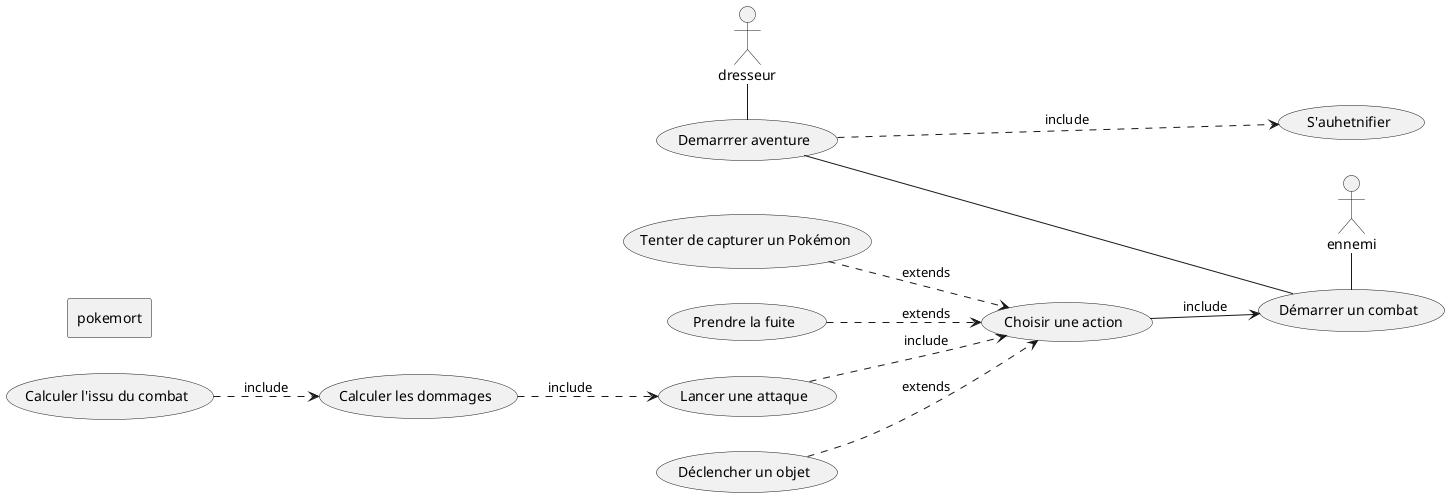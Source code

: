 @startuml

left to right direction

actor dresseur
actor ennemi

usecase "S'auhetnifier" as AUTH
usecase "Demarrrer aventure" as START
usecase "Démarrer un combat" as BATTLE
usecase "Lancer une attaque" as ATTACK
usecase "Choisir une action" as LAUNCH
usecase "Déclencher un objet" as OBJECT
usecase "Tenter de capturer un Pokémon" as CATCH
usecase "Prendre la fuite" as FLEE
usecase "Calculer les dommages" as DAMAGES
usecase "Calculer l'issu du combat" as OUTCOME

rectangle "pokemort" {
    dresseur - START
    START ...> AUTH : include
    START --- BATTLE

    ennemi - BATTLE

    LAUNCH --> BATTLE : include

    OBJECT ..> LAUNCH : extends
    CATCH ..> LAUNCH : extends
    FLEE ..> LAUNCH : extends

    ATTACK ..> LAUNCH : include

    DAMAGES ..> ATTACK : include

    OUTCOME ..> DAMAGES : include

}

@enduml